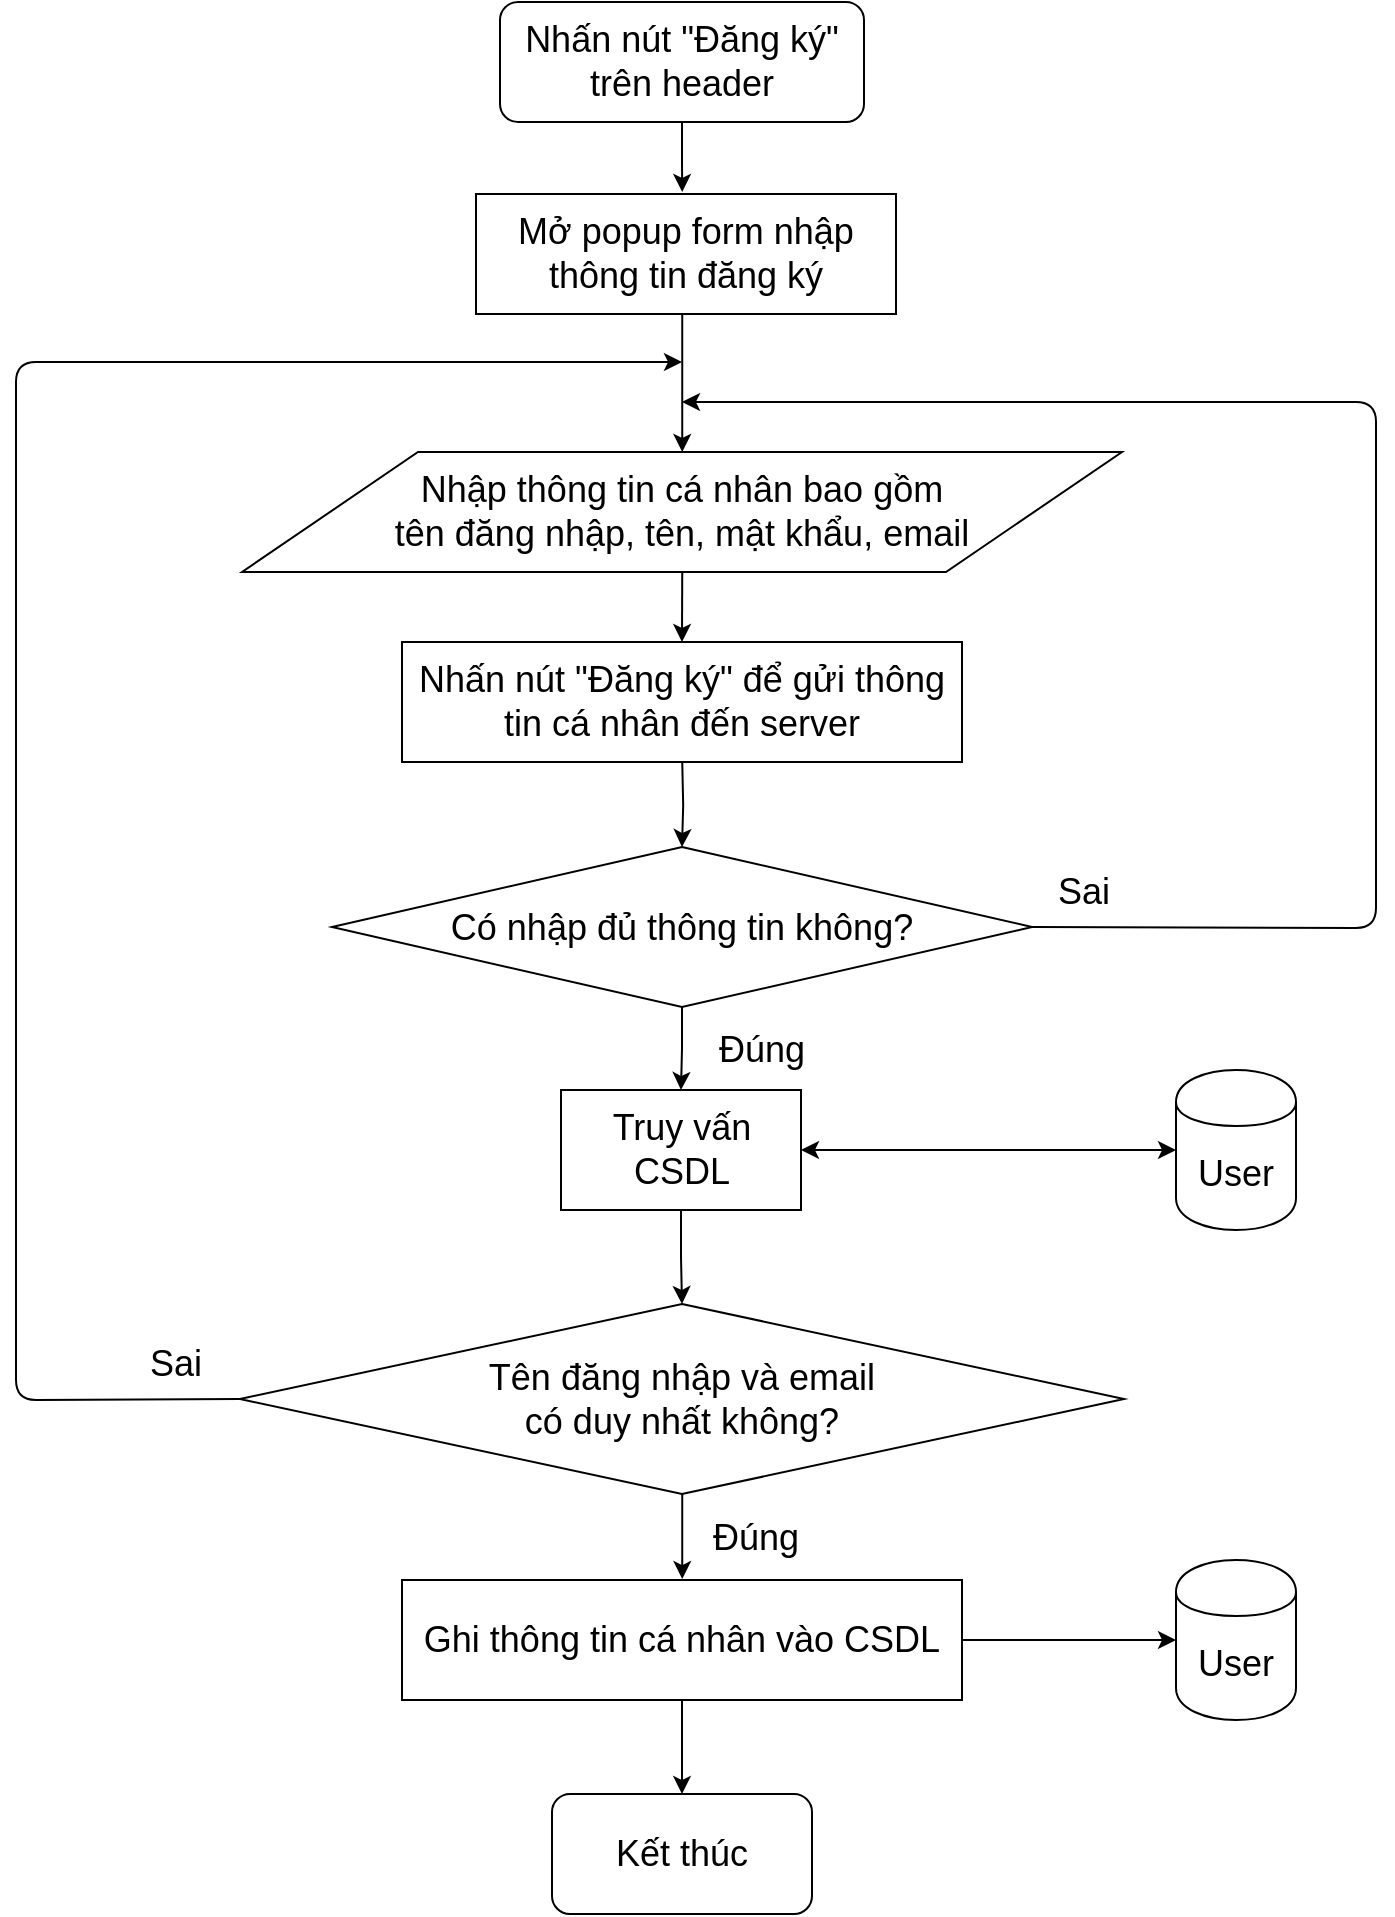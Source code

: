 <mxfile version="12.3.9" type="device" pages="1"><diagram id="8nd19xmiLjnbJ6TL_k31" name="Page-1"><mxGraphModel dx="1730" dy="885" grid="1" gridSize="10" guides="1" tooltips="1" connect="1" arrows="1" fold="1" page="1" pageScale="1" pageWidth="827" pageHeight="1169" math="0" shadow="0"><root><mxCell id="0"/><mxCell id="1" parent="0"/><mxCell id="Bktu0GY3D-Pc7pz7w5s2-1" value="" style="edgeStyle=orthogonalEdgeStyle;rounded=0;orthogonalLoop=1;jettySize=auto;html=1;fontSize=18;" edge="1" parent="1" source="Bktu0GY3D-Pc7pz7w5s2-2"><mxGeometry relative="1" as="geometry"><mxPoint x="413.118" y="105" as="targetPoint"/></mxGeometry></mxCell><mxCell id="Bktu0GY3D-Pc7pz7w5s2-2" value="Nhấn nút &quot;Đăng ký&quot; trên header" style="rounded=1;whiteSpace=wrap;html=1;fontSize=18;" vertex="1" parent="1"><mxGeometry x="322" y="10" width="182" height="60" as="geometry"/></mxCell><mxCell id="Bktu0GY3D-Pc7pz7w5s2-3" value="" style="edgeStyle=orthogonalEdgeStyle;rounded=0;orthogonalLoop=1;jettySize=auto;html=1;fontSize=18;exitX=0.5;exitY=1;exitDx=0;exitDy=0;" edge="1" parent="1"><mxGeometry relative="1" as="geometry"><mxPoint x="413.118" y="165.588" as="sourcePoint"/><mxPoint x="413.118" y="235" as="targetPoint"/></mxGeometry></mxCell><mxCell id="Bktu0GY3D-Pc7pz7w5s2-4" value="" style="edgeStyle=orthogonalEdgeStyle;rounded=0;orthogonalLoop=1;jettySize=auto;html=1;fontSize=18;" edge="1" parent="1"><mxGeometry relative="1" as="geometry"><mxPoint x="413.118" y="295" as="sourcePoint"/><mxPoint x="413" y="330" as="targetPoint"/></mxGeometry></mxCell><mxCell id="Bktu0GY3D-Pc7pz7w5s2-5" value="" style="edgeStyle=orthogonalEdgeStyle;rounded=0;orthogonalLoop=1;jettySize=auto;html=1;fontSize=18;entryX=0.5;entryY=0;entryDx=0;entryDy=0;" edge="1" parent="1" target="Bktu0GY3D-Pc7pz7w5s2-7"><mxGeometry relative="1" as="geometry"><mxPoint x="413.118" y="390" as="sourcePoint"/><mxPoint x="413" y="470" as="targetPoint"/></mxGeometry></mxCell><mxCell id="Bktu0GY3D-Pc7pz7w5s2-6" value="" style="edgeStyle=orthogonalEdgeStyle;rounded=0;orthogonalLoop=1;jettySize=auto;html=1;fontSize=18;" edge="1" parent="1" source="Bktu0GY3D-Pc7pz7w5s2-38" target="Bktu0GY3D-Pc7pz7w5s2-8"><mxGeometry relative="1" as="geometry"/></mxCell><mxCell id="Bktu0GY3D-Pc7pz7w5s2-7" value="Có nhập đủ thông tin không?" style="rhombus;whiteSpace=wrap;html=1;fontSize=18;" vertex="1" parent="1"><mxGeometry x="238" y="432.5" width="350" height="80" as="geometry"/></mxCell><mxCell id="Bktu0GY3D-Pc7pz7w5s2-8" value="Tên đăng nhập và email&lt;br&gt;có duy nhất không?" style="rhombus;whiteSpace=wrap;html=1;fontSize=18;" vertex="1" parent="1"><mxGeometry x="192" y="661" width="442" height="95" as="geometry"/></mxCell><mxCell id="Bktu0GY3D-Pc7pz7w5s2-9" value="" style="endArrow=classic;html=1;fontSize=18;exitX=0;exitY=0.5;exitDx=0;exitDy=0;" edge="1" parent="1" source="Bktu0GY3D-Pc7pz7w5s2-8"><mxGeometry width="50" height="50" relative="1" as="geometry"><mxPoint x="190" y="705" as="sourcePoint"/><mxPoint x="413" y="190" as="targetPoint"/><Array as="points"><mxPoint x="80" y="709"/><mxPoint x="80" y="190"/></Array></mxGeometry></mxCell><mxCell id="Bktu0GY3D-Pc7pz7w5s2-10" value="Đúng" style="text;html=1;strokeColor=none;fillColor=none;align=center;verticalAlign=middle;whiteSpace=wrap;rounded=0;fontSize=18;" vertex="1" parent="1"><mxGeometry x="432.5" y="523.5" width="40" height="20" as="geometry"/></mxCell><mxCell id="Bktu0GY3D-Pc7pz7w5s2-11" value="Sai" style="text;html=1;strokeColor=none;fillColor=none;align=center;verticalAlign=middle;whiteSpace=wrap;rounded=0;fontSize=18;" vertex="1" parent="1"><mxGeometry x="140" y="681" width="40" height="20" as="geometry"/></mxCell><mxCell id="Bktu0GY3D-Pc7pz7w5s2-12" value="Sai" style="text;html=1;strokeColor=none;fillColor=none;align=center;verticalAlign=middle;whiteSpace=wrap;rounded=0;fontSize=18;" vertex="1" parent="1"><mxGeometry x="594" y="445" width="40" height="20" as="geometry"/></mxCell><mxCell id="Bktu0GY3D-Pc7pz7w5s2-13" value="" style="endArrow=classic;html=1;fontSize=18;exitX=1;exitY=0.5;exitDx=0;exitDy=0;" edge="1" parent="1" source="Bktu0GY3D-Pc7pz7w5s2-7"><mxGeometry width="50" height="50" relative="1" as="geometry"><mxPoint x="202" y="612.5" as="sourcePoint"/><mxPoint x="413" y="210" as="targetPoint"/><Array as="points"><mxPoint x="760" y="473"/><mxPoint x="760" y="210"/></Array></mxGeometry></mxCell><mxCell id="Bktu0GY3D-Pc7pz7w5s2-14" value="" style="edgeStyle=orthogonalEdgeStyle;rounded=0;orthogonalLoop=1;jettySize=auto;html=1;fontSize=18;" edge="1" parent="1"><mxGeometry relative="1" as="geometry"><mxPoint x="413.118" y="755.973" as="sourcePoint"/><mxPoint x="413.118" y="798.525" as="targetPoint"/></mxGeometry></mxCell><mxCell id="Bktu0GY3D-Pc7pz7w5s2-15" value="Đúng" style="text;html=1;strokeColor=none;fillColor=none;align=center;verticalAlign=middle;whiteSpace=wrap;rounded=0;fontSize=18;" vertex="1" parent="1"><mxGeometry x="430" y="767.5" width="40" height="20" as="geometry"/></mxCell><mxCell id="Bktu0GY3D-Pc7pz7w5s2-17" value="&lt;span style=&quot;white-space: normal&quot;&gt;Nhấn nút &quot;Đăng ký&quot; để gửi thông tin cá nhân đến server&lt;/span&gt;" style="rounded=0;whiteSpace=wrap;html=1;fontSize=18;" vertex="1" parent="1"><mxGeometry x="273" y="330" width="280" height="60" as="geometry"/></mxCell><mxCell id="Bktu0GY3D-Pc7pz7w5s2-18" value="" style="edgeStyle=orthogonalEdgeStyle;rounded=0;orthogonalLoop=1;jettySize=auto;html=1;fontSize=18;" edge="1" parent="1" source="Bktu0GY3D-Pc7pz7w5s2-19" target="Bktu0GY3D-Pc7pz7w5s2-21"><mxGeometry relative="1" as="geometry"/></mxCell><mxCell id="Bktu0GY3D-Pc7pz7w5s2-26" value="" style="edgeStyle=orthogonalEdgeStyle;rounded=0;orthogonalLoop=1;jettySize=auto;html=1;fontSize=18;entryX=0;entryY=0.5;entryDx=0;entryDy=0;" edge="1" parent="1" source="Bktu0GY3D-Pc7pz7w5s2-19" target="Bktu0GY3D-Pc7pz7w5s2-24"><mxGeometry relative="1" as="geometry"><mxPoint x="633" y="829" as="targetPoint"/></mxGeometry></mxCell><mxCell id="Bktu0GY3D-Pc7pz7w5s2-19" value="&lt;span style=&quot;white-space: normal&quot;&gt;Ghi thông tin cá nhân vào CSDL&lt;/span&gt;" style="rounded=0;whiteSpace=wrap;html=1;fontSize=18;" vertex="1" parent="1"><mxGeometry x="273" y="799" width="280" height="60" as="geometry"/></mxCell><mxCell id="Bktu0GY3D-Pc7pz7w5s2-20" value="Mở popup form nhập thông tin đăng ký" style="rounded=0;whiteSpace=wrap;html=1;fontSize=18;" vertex="1" parent="1"><mxGeometry x="310" y="106" width="210" height="60" as="geometry"/></mxCell><mxCell id="Bktu0GY3D-Pc7pz7w5s2-21" value="Kết thúc" style="rounded=1;whiteSpace=wrap;html=1;fontSize=18;" vertex="1" parent="1"><mxGeometry x="348" y="906" width="130" height="60" as="geometry"/></mxCell><mxCell id="Bktu0GY3D-Pc7pz7w5s2-23" value="&lt;span style=&quot;white-space: normal&quot;&gt;Nhập thông tin cá nhân bao gồm &lt;br&gt;tên đăng nhập, tên, mật khẩu, email&lt;/span&gt;" style="shape=parallelogram;perimeter=parallelogramPerimeter;whiteSpace=wrap;html=1;fontSize=18;" vertex="1" parent="1"><mxGeometry x="193" y="235" width="440" height="60" as="geometry"/></mxCell><mxCell id="Bktu0GY3D-Pc7pz7w5s2-24" value="User" style="shape=cylinder;whiteSpace=wrap;html=1;boundedLbl=1;backgroundOutline=1;fontSize=18;" vertex="1" parent="1"><mxGeometry x="660" y="789" width="60" height="80" as="geometry"/></mxCell><mxCell id="Bktu0GY3D-Pc7pz7w5s2-28" value="User" style="shape=cylinder;whiteSpace=wrap;html=1;boundedLbl=1;backgroundOutline=1;fontSize=18;" vertex="1" parent="1"><mxGeometry x="660" y="544" width="60" height="80" as="geometry"/></mxCell><mxCell id="Bktu0GY3D-Pc7pz7w5s2-38" value="Truy vấn CSDL" style="rounded=0;whiteSpace=wrap;html=1;fontSize=18;" vertex="1" parent="1"><mxGeometry x="352.5" y="554" width="120" height="60" as="geometry"/></mxCell><mxCell id="Bktu0GY3D-Pc7pz7w5s2-42" value="" style="edgeStyle=orthogonalEdgeStyle;rounded=0;orthogonalLoop=1;jettySize=auto;html=1;fontSize=18;" edge="1" parent="1" source="Bktu0GY3D-Pc7pz7w5s2-7" target="Bktu0GY3D-Pc7pz7w5s2-38"><mxGeometry relative="1" as="geometry"><mxPoint x="413.0" y="512.5" as="sourcePoint"/><mxPoint x="413.0" y="661" as="targetPoint"/></mxGeometry></mxCell><mxCell id="Bktu0GY3D-Pc7pz7w5s2-43" value="" style="endArrow=classic;startArrow=classic;html=1;fontSize=18;entryX=1;entryY=0.5;entryDx=0;entryDy=0;exitX=0;exitY=0.5;exitDx=0;exitDy=0;" edge="1" parent="1" source="Bktu0GY3D-Pc7pz7w5s2-28" target="Bktu0GY3D-Pc7pz7w5s2-38"><mxGeometry width="50" height="50" relative="1" as="geometry"><mxPoint x="70" y="1040" as="sourcePoint"/><mxPoint x="120" y="990" as="targetPoint"/></mxGeometry></mxCell></root></mxGraphModel></diagram></mxfile>